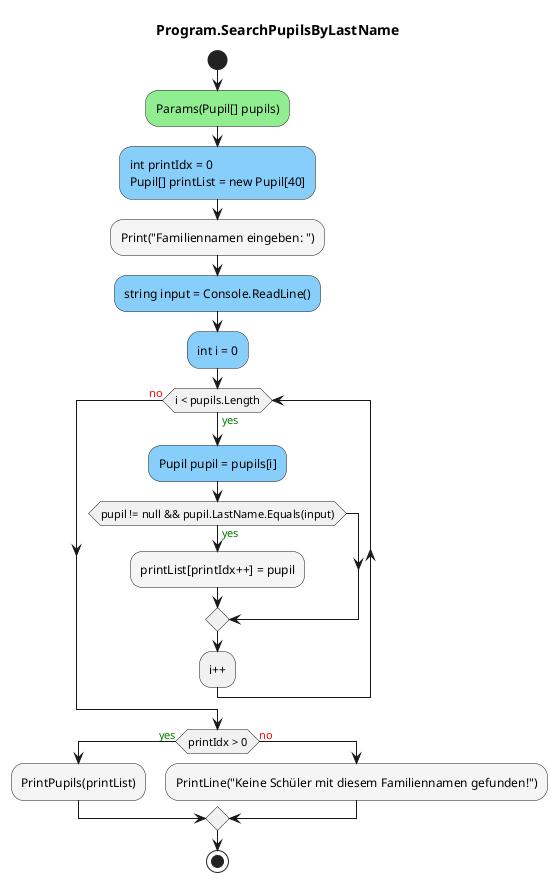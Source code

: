 @startuml Program.SearchPupilsByLastName
title Program.SearchPupilsByLastName
start
#LightGreen:Params(Pupil[] pupils);
#LightSkyBlue:int printIdx = 0\nPupil[] printList = new Pupil[40];
#WhiteSmoke:Print("Familiennamen eingeben: ");
#LightSkyBlue:string input = Console.ReadLine();
#LightSkyBlue:int i = 0;
while (i < pupils.Length) is (<color:green>yes)
        #LightSkyBlue:Pupil pupil = pupils[i];
        if (pupil != null && pupil.LastName.Equals(input)) then (<color:green>yes)
                #WhiteSmoke:printList[printIdx++] = pupil;
        endif
:i++;
endwhile (<color:red>no)
if (printIdx > 0) then (<color:green>yes)
        #WhiteSmoke:PrintPupils(printList);
    else (<color:red>no)
            #WhiteSmoke:PrintLine("Keine Schüler mit diesem Familiennamen gefunden!");
endif
stop
@enduml

